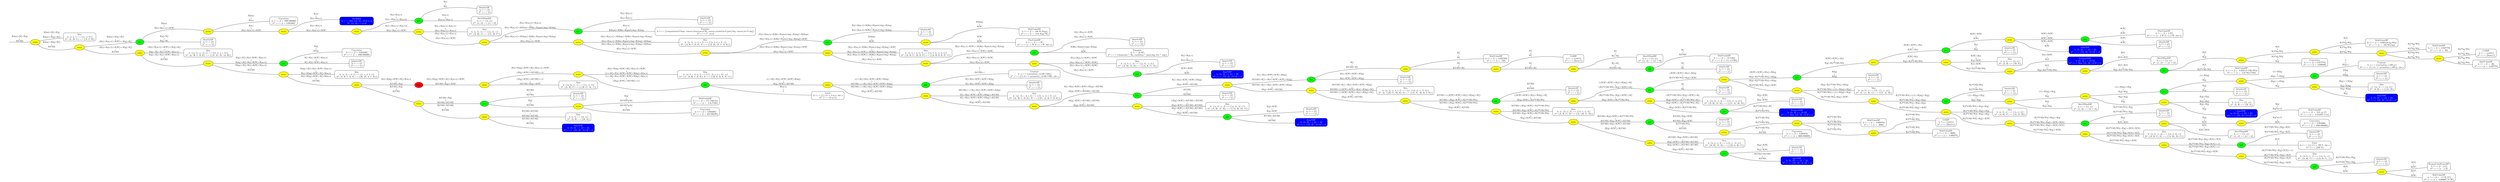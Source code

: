 digraph G { 

                graph [fontname = "STIX Two Math"];
                 node [fontname = "STIX Two Math"];
                 edge [fontname = "STIX Two Math"];
                rankdir=LR;
   node1 [shape="box",style="rounded",label="Mux\n h: ⟨a, b, c⟩ ⟼ {⟨a, ⟨c, b⟩⟩}\n h*: ⟨A, ⟨B, C⟩⟩ ⟼ {⟨A, C, B⟩}"];
   
   node2 [shape="box",style="rounded",label="Conversion\n h: f ⟼ {f × 1000.000000}\n h*: r ⟼ {r × 0.001000}"];
   
   node3 [shape="box",style="filled,rounded",fillcolor="blue",fontcolor="white",label="InvMult2\n h: r ⟼ Min {⟨f1, f2⟩ | f1⋅f2 ≤ r}\n h*: ⟨r1, r2⟩ ⟼ r1⋅r2"];
   
   node4 [shape="box",style="rounded",label="IdentityDP\n h: f ⟼ {f}\n h*: r ⟼ {r}"];
   
   node5 [shape="box",style="rounded",label="MeetNDualDP\n h: a ⟼ {⟨a, a⟩}\n h*: ⟨r1, r2⟩ ⟼ {r1 ∨ r2}"];
   
   node6 [style="filled",fillcolor="green",label="par"];
   
   node7 [shape="box",style="rounded",label="Mux\n h: ⟨a, ⟨b, c⟩⟩ ⟼ {⟨⟨a, b⟩, c⟩}\n h*: ⟨⟨A, B⟩, C⟩ ⟼ {⟨A, ⟨B, C⟩⟩}"];
   
   node8 [shape="box",style="rounded",label="IdentityDP\n h: f ⟼ {f}\n h*: r ⟼ {r}"];
   
   node9 [shape="box",style="rounded",label="Template\n h: f ⟼ {⟨computation:0 flops, camera_framerate:0 Hz, camera_resolution:0 pixel/deg, camera_fov:0 deg⟩}\n h*: r ⟼ {⊤ m/s}"];
   
   node10 [style="filled",fillcolor="green",label="par"];
   
   node11 [shape="box",style="rounded",label="Mux\n h: ⟨⟨a, b⟩, ⟨c, d, e, f⟩⟩ ⟼ {⟨⟨a, b, d, e, f⟩, c⟩}\n h*: ⟨⟨A, B, C, D, E⟩, F⟩ ⟼ {⟨⟨A, B⟩, ⟨F, C, D, E⟩⟩}"];
   
   node12 [shape="box",style="rounded",label="IdentityDP\n h: f ⟼ {f}\n h*: r ⟼ {r}"];
   
   node13 [shape="box",style="rounded",label="MultValueDP\n h: f ⟼ {f ×  100 W/flops}\n h*: r ⟼ {r ×  0.01 flops/W}"];
   
   node14 [shape="box",style="rounded",label="PlusValueDP\n h: f ⟼ {f + 1 W}\n h*: r ⟼ {r - 1 W if r ≽ 1 W, else ø}"];
   
   node15 [style="filled",fillcolor="yellow",label="series"];
   
   node16 [style="filled",fillcolor="green",label="par"];
   
   node17 [shape="box",style="rounded",label="Mux\n h: ⟨⟨a, b, c, d, e⟩, f⟩ ⟼ {⟨⟨a, b, f⟩, ⟨c, d, e⟩⟩}\n h*: ⟨⟨A, B, C⟩, ⟨D, E, F⟩⟩ ⟼ {⟨⟨A, B, D, E, F⟩, C⟩}"];
   
   node18 [shape="box",style="rounded",label="IdentityDP\n h: f ⟼ {f}\n h*: r ⟼ {r}"];
   
   node19 [shape="box",style="rounded",label="Template\n h: f ⟼ {0 W}\n h*: r ⟼ {⟨framerate:⊤ Hz, resolution:⊤ pixel/deg, fov:⊤ deg⟩}"];
   
   node20 [style="filled",fillcolor="green",label="par"];
   
   node21 [shape="box",style="rounded",label="Mux\n h: ⟨⟨a, b, c⟩, d⟩ ⟼ {⟨⟨a, b⟩, ⟨c, d⟩⟩}\n h*: ⟨⟨A, B⟩, ⟨C, D⟩⟩ ⟼ {⟨⟨A, B, C⟩, D⟩}"];
   
   node22 [shape="box",style="rounded",label="IdentityDP\n h: f ⟼ {f}\n h*: r ⟼ {r}"];
   
   node23 [shape="box",style="filled,rounded",fillcolor="blue",fontcolor="white",label="SumNDP\n h: ⟨f1, f2⟩ ⟼ {f1 + f2}\n h*: r ⟼  {⟨f1, f2⟩ | f1+f2 = r}"];
   
   node24 [style="filled",fillcolor="green",label="par"];
   
   node25 [style="filled",fillcolor="yellow",label="series"];
   
   node26 [style="filled",fillcolor="yellow",label="series"];
   
   node27 [style="filled",fillcolor="yellow",label="series"];
   
   node28 [style="filled",fillcolor="yellow",label="series"];
   
   node29 [style="filled",fillcolor="yellow",label="series"];
   
   node30 [style="filled",fillcolor="yellow",label="series"];
   
   node31 [style="filled",fillcolor="yellow",label="series"];
   
   node32 [style="filled",fillcolor="yellow",label="series"];
   
   node33 [style="filled",fillcolor="yellow",label="series"];
   
   node34 [style="filled",fillcolor="yellow",label="series"];
   
   node35 [shape="box",style="rounded",label="IdentityDP\n h: f ⟼ {f}\n h*: r ⟼ {r}"];
   
   node36 [style="filled",fillcolor="green",label="par"];
   
   node37 [shape="box",style="rounded",label="Mux\n h: ⟨⟨⟨a, b⟩, c⟩, ⟨d, e⟩⟩ ⟼ {⟨d, ⟨e, a, c, b⟩⟩}\n h*: ⟨A, ⟨B, C, D, E⟩⟩ ⟼ {⟨⟨⟨C, E⟩, D⟩, ⟨A, B⟩⟩}"];
   
   node38 [shape="box",style="rounded",label="Conversion\n h: f ⟼ {f × 0.001000}\n h*: r ⟼ {r × 1000.000000}"];
   
   node39 [shape="box",style="rounded",label="IdentityDP\n h: f ⟼ {f}\n h*: r ⟼ {r}"];
   
   node40 [style="filled",fillcolor="green",label="par"];
   
   node41 [shape="box",style="rounded",label="Mux\n h: ⟨a, ⟨b, c, d, e⟩⟩ ⟼ {⟨c, a, d, b, e⟩}\n h*: ⟨A, B, C, D, E⟩ ⟼ {⟨B, ⟨D, A, C, E⟩⟩}"];
   
   node42 [style="filled",fillcolor="red",label="loop"];
   
   node43 [shape="box",style="rounded",label="Mux\n h: ⟨⟨a, b, c, d, e⟩, f⟩ ⟼ {⟨⟨⟨⟩, ⟨d, a, f, c, b⟩⟩, e⟩}\n h*: ⟨⟨⟨⟩, ⟨A, B, C, D, E⟩⟩, F⟩ ⟼ {⟨⟨B, E, D, A, F⟩, C⟩}"];
   
   node44 [shape="box",style="rounded",label="Constant\n h: ⟨⟩ ⟼ {⟨actuation/_c2:100 USD⟩}\n h*: r ⟼ {⟨⟩} if r ≼ ⟨actuation/_c2:100 USD⟩, else ø"];
   
   node45 [shape="box",style="rounded",label="IdentityDP\n h: f ⟼ {f}\n h*: r ⟼ {r}"];
   
   node46 [style="filled",fillcolor="green",label="par"];
   
   node47 [shape="box",style="rounded",label="Mux\n h: ⟨⟨a⟩, ⟨b, c, d, e, f⟩⟩ ⟼ {⟨⟨b, ⟨c, d, e, f⟩⟩, a⟩}\n h*: ⟨⟨A, ⟨B, C, D, E⟩⟩, F⟩ ⟼ {⟨⟨F⟩, ⟨A, B, C, D, E⟩⟩}"];
   
   node48 [shape="box",style="rounded",label="MultValueDP\n h: f ⟼ {f ×  0.001333}\n h*: r ⟼ {r ×  750}"];
   
   node49 [shape="box",style="rounded",label="CeilDP\n h: f ⟼ {ceil(f)}\n h*: r ⟼ {floor(r)}"];
   
   node50 [shape="box",style="rounded",label="MeetNDualDP\n h: a ⟼ {⟨a, a⟩}\n h*: ⟨r1, r2⟩ ⟼ {r1 ∨ r2}"];
   
   node51 [shape="box",style="rounded",label="MultValueDP\n h: f ⟼ {f ×  10 USD}\n h*: r ⟼ {r ×  0.1 1/USD}"];
   
   node52 [shape="box",style="rounded",label="IdentityDP\n h: f ⟼ {f}\n h*: r ⟼ {r}"];
   
   node53 [style="filled",fillcolor="green",label="par"];
   
   node54 [style="filled",fillcolor="yellow",label="series"];
   
   node55 [style="filled",fillcolor="yellow",label="series"];
   
   node56 [style="filled",fillcolor="yellow",label="series"];
   
   node57 [shape="box",style="rounded",label="IdentityDP\n h: f ⟼ {f}\n h*: r ⟼ {r}"];
   
   node58 [style="filled",fillcolor="green",label="par"];
   
   node59 [shape="box",style="rounded",label="Mux\n h: ⟨⟨a, b⟩, ⟨c, d, e, f⟩⟩ ⟼ {⟨a, ⟨⟨⟨⟨d, e⟩, c⟩, f⟩, b⟩⟩}\n h*: ⟨A, ⟨⟨⟨⟨B, C⟩, D⟩, E⟩, F⟩⟩ ⟼ {⟨⟨A, F⟩, ⟨D, B, C, E⟩⟩}"];
   
   node60 [shape="box",style="rounded",label="IdentityDP\n h: f ⟼ {f}\n h*: r ⟼ {r}"];
   
   node61 [shape="box",style="rounded",label="PlusValueDP\n h: f ⟼ {f + 2 W}\n h*: r ⟼ {r - 2 W if r ≽ 2 W, else ø}"];
   
   node62 [shape="box",style="rounded",label="IdentityDP\n h: f ⟼ {f}\n h*: r ⟼ {r}"];
   
   node63 [style="filled",fillcolor="green",label="par"];
   
   node64 [shape="box",style="filled,rounded",fillcolor="blue",fontcolor="white",label="SumNDP\n h: ⟨f1, f2⟩ ⟼ {f1 + f2}\n h*: r ⟼  {⟨f1, f2⟩ | f1+f2 = r}"];
   
   node65 [style="filled",fillcolor="yellow",label="series"];
   
   node66 [shape="box",style="rounded",label="IdentityDP\n h: f ⟼ {f}\n h*: r ⟼ {r}"];
   
   node67 [style="filled",fillcolor="green",label="par"];
   
   node68 [shape="box",style="rounded",label="Mux\n h: ⟨a, b⟩ ⟼ {⟨b, a⟩}\n h*: ⟨A, B⟩ ⟼ {⟨B, A⟩}"];
   
   node69 [shape="box",style="filled,rounded",fillcolor="blue",fontcolor="white",label="ProductNDP\n h: ⟨f1, f2⟩ ⟼ {f1⋅f2}\n h*: r ⟼ Max {⟨f1, f2⟩ | f1⋅f2 ≤ r}"];
   
   node70 [shape="box",style="rounded",label="MeetNDualDP\n h: a ⟼ {⟨a, a⟩}\n h*: ⟨r1, r2⟩ ⟼ {r1 ∨ r2}"];
   
   node71 [shape="box",style="rounded",label="MultValueDP\n h: f ⟼ {f ×  0.005128 kg/Wh}\n h*: r ⟼ {r ×  195 Wh/kg}"];
   
   node72 [shape="box",style="rounded",label="MultValueDP\n h: f ⟼ {f ×  0.027778}\n h*: r ⟼ {r ×  36}"];
   
   node73 [shape="box",style="rounded",label="CeilDP\n h: f ⟼ {ceil(f)}\n h*: r ⟼ {floor(r)}"];
   
   node74 [shape="box",style="rounded",label="MultValueDP\n h: f ⟼ {f ×  36}\n h*: r ⟼ {r ×  0.027778}"];
   
   node75 [style="filled",fillcolor="yellow",label="series"];
   
   node76 [style="filled",fillcolor="yellow",label="series"];
   
   node77 [style="filled",fillcolor="yellow",label="series"];
   
   node78 [shape="box",style="rounded",label="Conversion\n h: f ⟼ {f × 0.277778}\n h*: r ⟼ {r × 3.600000}"];
   
   node79 [style="filled",fillcolor="yellow",label="series"];
   
   node80 [shape="box",style="rounded",label="MultValueDP\n h: f ⟼ {f ×  0.352113 USD/Wh}\n h*: r ⟼ {r ×  2.84 Wh/USD}"];
   
   node81 [style="filled",fillcolor="green",label="par"];
   
   node82 [style="filled",fillcolor="yellow",label="series"];
   
   node83 [style="filled",fillcolor="yellow",label="series"];
   
   node84 [style="filled",fillcolor="yellow",label="series"];
   
   node85 [style="filled",fillcolor="yellow",label="series"];
   
   node86 [shape="box",style="rounded",label="IdentityDP\n h: f ⟼ {f}\n h*: r ⟼ {r}"];
   
   node87 [style="filled",fillcolor="green",label="par"];
   
   node88 [shape="box",style="rounded",label="Mux\n h: ⟨⟨a, b⟩, c⟩ ⟼ {⟨b, ⟨⟨⟨⟩, c⟩, a⟩⟩}\n h*: ⟨A, ⟨⟨⟨⟩, B⟩, C⟩⟩ ⟼ {⟨⟨C, A⟩, B⟩}"];
   
   node89 [shape="box",style="rounded",label="IdentityDP\n h: f ⟼ {f}\n h*: r ⟼ {r}"];
   
   node90 [shape="box",style="rounded",label="Constant\n h: ⟨⟩ ⟼ {⟨actuation/_c:100 g⟩}\n h*: r ⟼ {⟨⟩} if r ≼ ⟨actuation/_c:100 g⟩, else ø"];
   
   node91 [shape="box",style="rounded",label="IdentityDP\n h: f ⟼ {f}\n h*: r ⟼ {r}"];
   
   node92 [style="filled",fillcolor="green",label="par"];
   
   node93 [shape="box",style="rounded",label="Mux\n h: ⟨⟨a⟩, b⟩ ⟼ {⟨a, b⟩}\n h*: ⟨A, B⟩ ⟼ {⟨⟨A⟩, B⟩}"];
   
   node94 [shape="box",style="filled,rounded",fillcolor="blue",fontcolor="white",label="SumNDP\n h: ⟨f1, f2⟩ ⟼ {f1 + f2}\n h*: r ⟼  {⟨f1, f2⟩ | f1+f2 = r}"];
   
   node95 [style="filled",fillcolor="yellow",label="series"];
   
   node96 [style="filled",fillcolor="yellow",label="series"];
   
   node97 [shape="box",style="rounded",label="IdentityDP\n h: f ⟼ {f}\n h*: r ⟼ {r}"];
   
   node98 [style="filled",fillcolor="green",label="par"];
   
   node99 [shape="box",style="rounded",label="Mux\n h: ⟨a, b⟩ ⟼ {⟨b, a⟩}\n h*: ⟨A, B⟩ ⟼ {⟨B, A⟩}"];
   
   node100 [shape="box",style="filled,rounded",fillcolor="blue",fontcolor="white",label="SumNDP\n h: ⟨f1, f2⟩ ⟼ {f1 + f2}\n h*: r ⟼  {⟨f1, f2⟩ | f1+f2 = r}"];
   
   node101 [style="filled",fillcolor="yellow",label="series"];
   
   node102 [style="filled",fillcolor="yellow",label="series"];
   
   node103 [shape="box",style="rounded",label="MeetNDualDP\n h: a ⟼ {⟨a, a⟩}\n h*: ⟨r1, r2⟩ ⟼ {r1 ∨ r2}"];
   
   node104 [style="filled",fillcolor="yellow",label="series"];
   
   node105 [style="filled",fillcolor="green",label="par"];
   
   node106 [shape="box",style="rounded",label="Mux\n h: ⟨a, ⟨b, c⟩⟩ ⟼ {⟨⟨a, c⟩, b⟩}\n h*: ⟨⟨A, B⟩, C⟩ ⟼ {⟨A, ⟨C, B⟩⟩}"];
   
   node107 [shape="box",style="rounded",label="IdentityDP\n h: f ⟼ {f}\n h*: r ⟼ {r}"];
   
   node108 [shape="box",style="rounded",label="MultValueDP\n h: f ⟼ {f ×  9.81 m/s²}\n h*: r ⟼ {r ×  0.101937 s²/m}"];
   
   node109 [shape="box",style="rounded",label="Conversion\n h: f ⟼ {f × 0.001000}\n h*: r ⟼ {r × 1000.000000}"];
   
   node110 [style="filled",fillcolor="yellow",label="series"];
   
   node111 [shape="box",style="rounded",label="MeetNDualDP\n h: a ⟼ {⟨a, a⟩}\n h*: ⟨r1, r2⟩ ⟼ {r1 ∨ r2}"];
   
   node112 [style="filled",fillcolor="yellow",label="series"];
   
   node113 [style="filled",fillcolor="green",label="par"];
   
   node114 [shape="box",style="rounded",label="Mux\n h: ⟨⟨a, b⟩, ⟨c, d⟩⟩ ⟼ {⟨⟨a, b, d⟩, c⟩}\n h*: ⟨⟨A, B, C⟩, D⟩ ⟼ {⟨⟨A, B⟩, ⟨D, C⟩⟩}"];
   
   node115 [shape="box",style="rounded",label="IdentityDP\n h: f ⟼ {f}\n h*: r ⟼ {r}"];
   
   node116 [shape="box",style="rounded",label="Limit\n h: f ⟼ {⟨⟩} if f ≼ 100 N, else ø\n h*: ⟨⟩ ⟼ {100 N}"];
   
   node117 [style="filled",fillcolor="green",label="par"];
   
   node118 [shape="box",style="rounded",label="Mux\n h: ⟨⟨a, b, c⟩, ⟨⟩⟩ ⟼ {⟨⟨a, b⟩, c⟩}\n h*: ⟨⟨A, B⟩, C⟩ ⟼ {⟨⟨A, B, C⟩, ⟨⟩⟩}"];
   
   node119 [shape="box",style="rounded",label="IdentityDP\n h: f ⟼ {f}\n h*: r ⟼ {r}"];
   
   node120 [shape="box",style="rounded",label="RcompUnitsPowerDP\n h: f ⟼ {f ^ 2/1}\n h*: r ⟼ {r ^ 1/2}"];
   
   node121 [shape="box",style="rounded",label="MultValueDP\n h: f ⟼ {f ×  1.5 W/N²}\n h*: r ⟼ {r ×  0.666667 N²/W}"];
   
   node122 [style="filled",fillcolor="yellow",label="series"];
   
   node123 [style="filled",fillcolor="green",label="par"];
   
   node124 [style="filled",fillcolor="yellow",label="series"];
   
   node125 [style="filled",fillcolor="yellow",label="series"];
   
   node126 [style="filled",fillcolor="yellow",label="series"];
   
   node127 [style="filled",fillcolor="yellow",label="series"];
   
   node128 [style="filled",fillcolor="yellow",label="series"];
   
   node129 [style="filled",fillcolor="yellow",label="series"];
   
   node130 [style="filled",fillcolor="yellow",label="series"];
   
   node131 [style="filled",fillcolor="yellow",label="series"];
   
   node132 [shape="box",style="rounded",label="IdentityDP\n h: f ⟼ {f}\n h*: r ⟼ {r}"];
   
   node133 [style="filled",fillcolor="green",label="par"];
   
   node134 [shape="box",style="rounded",label="Mux\n h: ⟨⟨⟨a, b⟩, c⟩, d⟩ ⟼ {⟨⟨b, c⟩, ⟨a, d⟩⟩}\n h*: ⟨⟨A, B⟩, ⟨C, D⟩⟩ ⟼ {⟨⟨⟨C, A⟩, B⟩, D⟩}"];
   
   node135 [shape="box",style="rounded",label="IdentityDP\n h: f ⟼ {f}\n h*: r ⟼ {r}"];
   
   node136 [shape="box",style="filled,rounded",fillcolor="blue",fontcolor="white",label="ProductNDP\n h: ⟨f1, f2⟩ ⟼ {f1⋅f2}\n h*: r ⟼ Max {⟨f1, f2⟩ | f1⋅f2 ≤ r}"];
   
   node137 [style="filled",fillcolor="green",label="par"];
   
   node138 [style="filled",fillcolor="yellow",label="series"];
   
   node139 [style="filled",fillcolor="yellow",label="series"];
   
   node140 [style="filled",fillcolor="green",label="par"];
   
   node141 [shape="box",style="rounded",label="Mux\n h: ⟨a, ⟨⟨b, c⟩, d⟩⟩ ⟼ {⟨⟨a, b, c⟩, d⟩}\n h*: ⟨⟨A, B, C⟩, D⟩ ⟼ {⟨A, ⟨⟨B, C⟩, D⟩⟩}"];
   
   node142 [shape="box",style="rounded",label="IdentityDP\n h: f ⟼ {f}\n h*: r ⟼ {r}"];
   
   node143 [shape="box",style="rounded",label="MultValueDP\n h: f ⟼ {f ×  0.000278}\n h*: r ⟼ {r ×  3600}"];
   
   node144 [shape="box",style="rounded",label="CeilDP\n h: f ⟼ {ceil(f)}\n h*: r ⟼ {floor(r)}"];
   
   node145 [shape="box",style="rounded",label="MultValueDP\n h: f ⟼ {f ×  3600}\n h*: r ⟼ {r ×  0.000278}"];
   
   node146 [style="filled",fillcolor="yellow",label="series"];
   
   node147 [style="filled",fillcolor="yellow",label="series"];
   
   node148 [shape="box",style="rounded",label="Conversion\n h: f ⟼ {f × 0.000278}\n h*: r ⟼ {r × 3600.000000}"];
   
   node149 [style="filled",fillcolor="yellow",label="series"];
   
   node150 [style="filled",fillcolor="green",label="par"];
   
   node151 [shape="box",style="rounded",label="Mux\n h: ⟨⟨a, b, c⟩, d⟩ ⟼ {⟨⟨b, c⟩, ⟨d, a⟩⟩}\n h*: ⟨⟨A, B⟩, ⟨C, D⟩⟩ ⟼ {⟨⟨D, A, B⟩, C⟩}"];
   
   node152 [shape="box",style="rounded",label="IdentityDP\n h: f ⟼ {f}\n h*: r ⟼ {r}"];
   
   node153 [shape="box",style="filled,rounded",fillcolor="blue",fontcolor="white",label="SumNDP\n h: ⟨f1, f2⟩ ⟼ {f1 + f2}\n h*: r ⟼  {⟨f1, f2⟩ | f1+f2 = r}"];
   
   node154 [style="filled",fillcolor="green",label="par"];
   
   node155 [style="filled",fillcolor="yellow",label="series"];
   
   node156 [style="filled",fillcolor="yellow",label="series"];
   
   node157 [style="filled",fillcolor="yellow",label="series"];
   
   node158 [style="filled",fillcolor="yellow",label="series"];
   
   node159 [style="filled",fillcolor="yellow",label="series"];
   
   node160 [style="filled",fillcolor="yellow",label="series"];
   
   node161 [shape="box",style="rounded",label="IdentityDP\n h: f ⟼ {f}\n h*: r ⟼ {r}"];
   
   node162 [style="filled",fillcolor="green",label="par"];
   
   node163 [shape="box",style="rounded",label="Mux\n h: ⟨⟨⟨a, b⟩, c⟩, d⟩ ⟼ {⟨⟨a, b⟩, ⟨d, c⟩⟩}\n h*: ⟨⟨A, B⟩, ⟨C, D⟩⟩ ⟼ {⟨⟨⟨A, B⟩, D⟩, C⟩}"];
   
   node164 [shape="box",style="rounded",label="IdentityDP\n h: f ⟼ {f}\n h*: r ⟼ {r}"];
   
   node165 [shape="box",style="filled,rounded",fillcolor="blue",fontcolor="white",label="SumNDP\n h: ⟨f1, f2⟩ ⟼ {f1 + f2}\n h*: r ⟼  {⟨f1, f2⟩ | f1+f2 = r}"];
   
   node166 [style="filled",fillcolor="green",label="par"];
   
   node167 [style="filled",fillcolor="yellow",label="series"];
   
   node168 [style="filled",fillcolor="yellow",label="series"];
   
   node169 [style="filled",fillcolor="yellow",label="series"];
   
   node170 [style="filled",fillcolor="yellow",label="series"];
   
   node171 [shape="box",style="rounded",label="Limit\n h: f ⟼ {⟨⟩} if f ≼ 3 m/s, else ø\n h*: ⟨⟩ ⟼ {3 m/s}"];
   
   node172 [style="filled",fillcolor="green",label="par"];
   
   node173 [style="filled",fillcolor="yellow",label="series"];
   
   node174 [shape="box",style="rounded",label="Mux\n h: ⟨⟨⟨a, b⟩, c⟩, ⟨⟩⟩ ⟼ {⟨⟨c, a⟩, b⟩}\n h*: ⟨⟨A, B⟩, C⟩ ⟼ {⟨⟨⟨B, C⟩, A⟩, ⟨⟩⟩}"];
   
   node175 [style="filled",fillcolor="yellow",label="series"];
   
   node176 [shape="box",style="rounded",label="IdentityDP\n h: f ⟼ {f}\n h*: r ⟼ {r}"];
   
   node177 [shape="box",style="rounded",label="MultValueDP\n h: f ⟼ {f ×  0.5 USD/lb}\n h*: r ⟼ {r ×  2 lb/USD}"];
   
   node178 [shape="box",style="rounded",label="Conversion\n h: f ⟼ {f × 0.002205}\n h*: r ⟼ {r × 453.592370}"];
   
   node179 [style="filled",fillcolor="yellow",label="series"];
   
   node180 [style="filled",fillcolor="green",label="par"];
   
   node181 [shape="box",style="rounded",label="Mux\n h: ⟨a, b⟩ ⟼ {⟨b, a⟩}\n h*: ⟨A, B⟩ ⟼ {⟨B, A⟩}"];
   
   node182 [shape="box",style="filled,rounded",fillcolor="blue",fontcolor="white",label="SumNDP\n h: ⟨f1, f2⟩ ⟼ {f1 + f2}\n h*: r ⟼  {⟨f1, f2⟩ | f1+f2 = r}"];
   
   node183 [style="filled",fillcolor="yellow",label="series"];
   
   node184 [style="filled",fillcolor="yellow",label="series"];
   
   node185 [style="filled",fillcolor="yellow",label="series"];
   
   node186 [style="filled",fillcolor="yellow",label="series"];
   
   node187 [style="filled",fillcolor="yellow",label="series"];
   
   node188 [style="filled",fillcolor="yellow",label="series"];
   
   node189 [style="filled",fillcolor="yellow",label="series"];
   
   node190 [style="filled",fillcolor="yellow",label="series"];
   
   node191 [shape="none",label=""];
   
   node6->node4 [arrowhead="none",label="R[s]\n↓\nR[s]"];
   node6->node5 [arrowhead="none",label="R[m/s]\n↓\nR[m/s]×R[m/s]"];
   node10->node8 [arrowhead="none",label="R[s]×R[m/s]\n↓\nR[s]×R[m/s]"];
   node10->node9 [arrowhead="none",label="R[m/s]\n↓\nR[flops]×R[Hz]×R[pixel/deg]×R[deg]"];
   node15->node13 [arrowhead="none",label="R[flops]\n↓\nR[W]"];
   node15->node14 [arrowhead="none",label="R[W]\n↓\nR[W]"];
   node16->node12 [arrowhead="none",label="R[s]×R[m/s]×R[Hz]×R[pixel/deg]×R[deg]\n↓\nR[s]×R[m/s]×R[Hz]×R[pixel/deg]×R[deg]"];
   node16->node15 [arrowhead="none",label="R[flops]\n↓\nR[W]"];
   node20->node18 [arrowhead="none",label="R[s]×R[m/s]×R[W]\n↓\nR[s]×R[m/s]×R[W]"];
   node20->node19 [arrowhead="none",label="R[Hz]×R[pixel/deg]×R[deg]\n↓\nR[W]"];
   node24->node22 [arrowhead="none",label="R[s]×R[m/s]\n↓\nR[s]×R[m/s]"];
   node24->node23 [arrowhead="none",label="R[W]×R[W]\n↓\nR[W]"];
   node25->node21 [arrowhead="none",label="(R[s]×R[m/s]×R[W])×R[W]\n↓\n(R[s]×R[m/s])×(R[W]×R[W])"];
   node25->node24 [arrowhead="none",label="(R[s]×R[m/s])×(R[W]×R[W])\n↓\n(R[s]×R[m/s])×R[W]"];
   node26->node20 [arrowhead="none",label="(R[s]×R[m/s]×R[W])×(R[Hz]×R[pixel/deg]×R[deg])\n↓\n(R[s]×R[m/s]×R[W])×R[W]"];
   node26->node25 [arrowhead="none",label="(R[s]×R[m/s]×R[W])×R[W]\n↓\n(R[s]×R[m/s])×R[W]"];
   node27->node17 [arrowhead="none",label="(R[s]×R[m/s]×R[Hz]×R[pixel/deg]×R[deg])×R[W]\n↓\n(R[s]×R[m/s]×R[W])×(R[Hz]×R[pixel/deg]×R[deg])"];
   node27->node26 [arrowhead="none",label="(R[s]×R[m/s]×R[W])×(R[Hz]×R[pixel/deg]×R[deg])\n↓\n(R[s]×R[m/s])×R[W]"];
   node28->node16 [arrowhead="none",label="(R[s]×R[m/s]×R[Hz]×R[pixel/deg]×R[deg])×R[flops]\n↓\n(R[s]×R[m/s]×R[Hz]×R[pixel/deg]×R[deg])×R[W]"];
   node28->node27 [arrowhead="none",label="(R[s]×R[m/s]×R[Hz]×R[pixel/deg]×R[deg])×R[W]\n↓\n(R[s]×R[m/s])×R[W]"];
   node29->node11 [arrowhead="none",label="(R[s]×R[m/s])×(R[flops]×R[Hz]×R[pixel/deg]×R[deg])\n↓\n(R[s]×R[m/s]×R[Hz]×R[pixel/deg]×R[deg])×R[flops]"];
   node29->node28 [arrowhead="none",label="(R[s]×R[m/s]×R[Hz]×R[pixel/deg]×R[deg])×R[flops]\n↓\n(R[s]×R[m/s])×R[W]"];
   node30->node10 [arrowhead="none",label="(R[s]×R[m/s])×R[m/s]\n↓\n(R[s]×R[m/s])×(R[flops]×R[Hz]×R[pixel/deg]×R[deg])"];
   node30->node29 [arrowhead="none",label="(R[s]×R[m/s])×(R[flops]×R[Hz]×R[pixel/deg]×R[deg])\n↓\n(R[s]×R[m/s])×R[W]"];
   node31->node7 [arrowhead="none",label="R[s]×(R[m/s]×R[m/s])\n↓\n(R[s]×R[m/s])×R[m/s]"];
   node31->node30 [arrowhead="none",label="(R[s]×R[m/s])×R[m/s]\n↓\n(R[s]×R[m/s])×R[W]"];
   node32->node6 [arrowhead="none",label="R[s]×R[m/s]\n↓\nR[s]×(R[m/s]×R[m/s])"];
   node32->node31 [arrowhead="none",label="R[s]×(R[m/s]×R[m/s])\n↓\n(R[s]×R[m/s])×R[W]"];
   node33->node3 [arrowhead="none",label="R[m]\n↓\nR[s]×R[m/s]"];
   node33->node32 [arrowhead="none",label="R[s]×R[m/s]\n↓\n(R[s]×R[m/s])×R[W]"];
   node34->node2 [arrowhead="none",label="R[km]\n↓\nR[m]"];
   node34->node33 [arrowhead="none",label="R[m]\n↓\n(R[s]×R[m/s])×R[W]"];
   node36->node34 [arrowhead="none",label="R[km]\n↓\n(R[s]×R[m/s])×R[W]"];
   node36->node35 [arrowhead="none",label="R[g]×R[]\n↓\nR[g]×R[]"];
   node40->node38 [arrowhead="none",label="R[g]\n↓\nR[kg]"];
   node40->node39 [arrowhead="none",label="R[]×R[s]×R[W]×R[m/s]\n↓\nR[]×R[s]×R[W]×R[m/s]"];
   node42->node175 [arrowhead="none",label="(R[s]×R[kg]×R[W]×R[]×R[m/s])×R[W]\n↓\n(R[USD]×R[g])×R[W]"];
   node46->node44 [arrowhead="none",label="𝟙\n↓\n(R[USD]×)"];
   node46->node45 [arrowhead="none",label="R[]×R[s]×R[W]×R[W]×R[kg]\n↓\nR[]×R[s]×R[W]×R[W]×R[kg]"];
   node53->node51 [arrowhead="none",label="R[]\n↓\nR[USD]"];
   node53->node52 [arrowhead="none",label="R[]\n↓\nR[]"];
   node54->node50 [arrowhead="none",label="R[]\n↓\nR[]×R[]"];
   node54->node53 [arrowhead="none",label="R[]×R[]\n↓\nR[USD]×R[]"];
   node55->node49 [arrowhead="none",label="R[]\n↓\nR[]"];
   node55->node54 [arrowhead="none",label="R[]\n↓\nR[USD]×R[]"];
   node56->node48 [arrowhead="none",label="R[]\n↓\nR[]"];
   node56->node55 [arrowhead="none",label="R[]\n↓\nR[USD]×R[]"];
   node58->node56 [arrowhead="none",label="R[]\n↓\nR[USD]×R[]"];
   node58->node57 [arrowhead="none",label="R[s]×R[W]×R[W]×R[kg]\n↓\nR[s]×R[W]×R[W]×R[kg]"];
   node63->node61 [arrowhead="none",label="R[W]\n↓\nR[W]"];
   node63->node62 [arrowhead="none",label="R[W]\n↓\nR[W]"];
   node65->node63 [arrowhead="none",label="R[W]×R[W]\n↓\nR[W]×R[W]"];
   node65->node64 [arrowhead="none",label="R[W]×R[W]\n↓\nR[W]"];
   node67->node65 [arrowhead="none",label="R[W]×R[W]\n↓\nR[W]"];
   node67->node66 [arrowhead="none",label="R[s]\n↓\nR[s]"];
   node75->node73 [arrowhead="none",label="R[J*kg/Wh]\n↓\nR[J*kg/Wh]"];
   node75->node74 [arrowhead="none",label="R[J*kg/Wh]\n↓\nR[J*kg/Wh]"];
   node76->node72 [arrowhead="none",label="R[J*kg/Wh]\n↓\nR[J*kg/Wh]"];
   node76->node75 [arrowhead="none",label="R[J*kg/Wh]\n↓\nR[J*kg/Wh]"];
   node77->node71 [arrowhead="none",label="R[J]\n↓\nR[J*kg/Wh]"];
   node77->node76 [arrowhead="none",label="R[J*kg/Wh]\n↓\nR[J*kg/Wh]"];
   node79->node77 [arrowhead="none",label="R[J]\n↓\nR[J*kg/Wh]"];
   node79->node78 [arrowhead="none",label="R[J*kg/Wh]\n↓\nR[g]"];
   node81->node79 [arrowhead="none",label="R[J]\n↓\nR[g]"];
   node81->node80 [arrowhead="none",label="R[J]\n↓\nR[J*USD/Wh]"];
   node82->node70 [arrowhead="none",label="R[J]\n↓\nR[J]×R[J]"];
   node82->node81 [arrowhead="none",label="R[J]×R[J]\n↓\nR[g]×R[J*USD/Wh]"];
   node83->node69 [arrowhead="none",label="R[s]×R[W]\n↓\nR[J]"];
   node83->node82 [arrowhead="none",label="R[J]\n↓\nR[g]×R[J*USD/Wh]"];
   node84->node68 [arrowhead="none",label="R[W]×R[s]\n↓\nR[s]×R[W]"];
   node84->node83 [arrowhead="none",label="R[s]×R[W]\n↓\nR[g]×R[J*USD/Wh]"];
   node85->node67 [arrowhead="none",label="(R[W]×R[W])×R[s]\n↓\nR[W]×R[s]"];
   node85->node84 [arrowhead="none",label="R[W]×R[s]\n↓\nR[g]×R[J*USD/Wh]"];
   node87->node85 [arrowhead="none",label="(R[W]×R[W])×R[s]\n↓\nR[g]×R[J*USD/Wh]"];
   node87->node86 [arrowhead="none",label="R[kg]\n↓\nR[kg]"];
   node92->node90 [arrowhead="none",label="𝟙\n↓\n(R[g]×)"];
   node92->node91 [arrowhead="none",label="R[kg]\n↓\nR[kg]"];
   node95->node93 [arrowhead="none",label="(R[g]×)×R[kg]\n↓\nR[g]×R[kg]"];
   node95->node94 [arrowhead="none",label="R[g]×R[kg]\n↓\nR[g]"];
   node96->node92 [arrowhead="none",label="(𝟙)×R[kg]\n↓\n(R[g]×)×R[kg]"];
   node96->node95 [arrowhead="none",label="(R[g]×)×R[kg]\n↓\nR[g]"];
   node98->node96 [arrowhead="none",label="(𝟙)×R[kg]\n↓\nR[g]"];
   node98->node97 [arrowhead="none",label="R[g]\n↓\nR[g]"];
   node101->node99 [arrowhead="none",label="R[g]×R[g]\n↓\nR[g]×R[g]"];
   node101->node100 [arrowhead="none",label="R[g]×R[g]\n↓\nR[g]"];
   node102->node98 [arrowhead="none",label="((𝟙)×R[kg])×R[g]\n↓\nR[g]×R[g]"];
   node102->node101 [arrowhead="none",label="R[g]×R[g]\n↓\nR[g]"];
   node104->node102 [arrowhead="none",label="((𝟙)×R[kg])×R[g]\n↓\nR[g]"];
   node104->node103 [arrowhead="none",label="R[g]\n↓\nR[g]×R[g]"];
   node105->node89 [arrowhead="none",label="R[J*USD/Wh]\n↓\nR[J*USD/Wh]"];
   node105->node104 [arrowhead="none",label="((𝟙)×R[kg])×R[g]\n↓\nR[g]×R[g]"];
   node110->node108 [arrowhead="none",label="R[g]\n↓\nR[g*m/s²]"];
   node110->node109 [arrowhead="none",label="R[g*m/s²]\n↓\nR[N]"];
   node112->node110 [arrowhead="none",label="R[g]\n↓\nR[N]"];
   node112->node111 [arrowhead="none",label="R[N]\n↓\nR[N]×R[N]"];
   node113->node107 [arrowhead="none",label="R[J*USD/Wh]×R[g]\n↓\nR[J*USD/Wh]×R[g]"];
   node113->node112 [arrowhead="none",label="R[g]\n↓\nR[N]×R[N]"];
   node117->node115 [arrowhead="none",label="R[J*USD/Wh]×R[g]×R[N]\n↓\nR[J*USD/Wh]×R[g]×R[N]"];
   node117->node116 [arrowhead="none",label="R[N]\n↓\n𝟙"];
   node122->node120 [arrowhead="none",label="R[N]\n↓\nR[N²]"];
   node122->node121 [arrowhead="none",label="R[N²]\n↓\nR[W]"];
   node123->node119 [arrowhead="none",label="R[J*USD/Wh]×R[g]\n↓\nR[J*USD/Wh]×R[g]"];
   node123->node122 [arrowhead="none",label="R[N]\n↓\nR[W]"];
   node124->node118 [arrowhead="none",label="(R[J*USD/Wh]×R[g]×R[N])×(𝟙)\n↓\n(R[J*USD/Wh]×R[g])×R[N]"];
   node124->node123 [arrowhead="none",label="(R[J*USD/Wh]×R[g])×R[N]\n↓\n(R[J*USD/Wh]×R[g])×R[W]"];
   node125->node117 [arrowhead="none",label="(R[J*USD/Wh]×R[g]×R[N])×R[N]\n↓\n(R[J*USD/Wh]×R[g]×R[N])×(𝟙)"];
   node125->node124 [arrowhead="none",label="(R[J*USD/Wh]×R[g]×R[N])×(𝟙)\n↓\n(R[J*USD/Wh]×R[g])×R[W]"];
   node126->node114 [arrowhead="none",label="(R[J*USD/Wh]×R[g])×(R[N]×R[N])\n↓\n(R[J*USD/Wh]×R[g]×R[N])×R[N]"];
   node126->node125 [arrowhead="none",label="(R[J*USD/Wh]×R[g]×R[N])×R[N]\n↓\n(R[J*USD/Wh]×R[g])×R[W]"];
   node127->node113 [arrowhead="none",label="(R[J*USD/Wh]×R[g])×R[g]\n↓\n(R[J*USD/Wh]×R[g])×(R[N]×R[N])"];
   node127->node126 [arrowhead="none",label="(R[J*USD/Wh]×R[g])×(R[N]×R[N])\n↓\n(R[J*USD/Wh]×R[g])×R[W]"];
   node128->node106 [arrowhead="none",label="R[J*USD/Wh]×(R[g]×R[g])\n↓\n(R[J*USD/Wh]×R[g])×R[g]"];
   node128->node127 [arrowhead="none",label="(R[J*USD/Wh]×R[g])×R[g]\n↓\n(R[J*USD/Wh]×R[g])×R[W]"];
   node129->node105 [arrowhead="none",label="R[J*USD/Wh]×(((𝟙)×R[kg])×R[g])\n↓\nR[J*USD/Wh]×(R[g]×R[g])"];
   node129->node128 [arrowhead="none",label="R[J*USD/Wh]×(R[g]×R[g])\n↓\n(R[J*USD/Wh]×R[g])×R[W]"];
   node130->node88 [arrowhead="none",label="(R[g]×R[J*USD/Wh])×R[kg]\n↓\nR[J*USD/Wh]×(((𝟙)×R[kg])×R[g])"];
   node130->node129 [arrowhead="none",label="R[J*USD/Wh]×(((𝟙)×R[kg])×R[g])\n↓\n(R[J*USD/Wh]×R[g])×R[W]"];
   node131->node87 [arrowhead="none",label="((R[W]×R[W])×R[s])×R[kg]\n↓\n(R[g]×R[J*USD/Wh])×R[kg]"];
   node131->node130 [arrowhead="none",label="(R[g]×R[J*USD/Wh])×R[kg]\n↓\n(R[J*USD/Wh]×R[g])×R[W]"];
   node133->node131 [arrowhead="none",label="((R[W]×R[W])×R[s])×R[kg]\n↓\n(R[J*USD/Wh]×R[g])×R[W]"];
   node133->node132 [arrowhead="none",label="R[]\n↓\nR[]"];
   node137->node135 [arrowhead="none",label="R[g]×R[W]\n↓\nR[g]×R[W]"];
   node137->node136 [arrowhead="none",label="R[J*USD/Wh]×R[]\n↓\nR[J*USD/Wh]"];
   node138->node134 [arrowhead="none",label="((R[J*USD/Wh]×R[g])×R[W])×R[]\n↓\n(R[g]×R[W])×(R[J*USD/Wh]×R[])"];
   node138->node137 [arrowhead="none",label="(R[g]×R[W])×(R[J*USD/Wh]×R[])\n↓\n(R[g]×R[W])×R[J*USD/Wh]"];
   node139->node133 [arrowhead="none",label="(((R[W]×R[W])×R[s])×R[kg])×R[]\n↓\n((R[J*USD/Wh]×R[g])×R[W])×R[]"];
   node139->node138 [arrowhead="none",label="((R[J*USD/Wh]×R[g])×R[W])×R[]\n↓\n(R[g]×R[W])×R[J*USD/Wh]"];
   node140->node60 [arrowhead="none",label="R[USD]\n↓\nR[USD]"];
   node140->node139 [arrowhead="none",label="(((R[W]×R[W])×R[s])×R[kg])×R[]\n↓\n(R[g]×R[W])×R[J*USD/Wh]"];
   node146->node144 [arrowhead="none",label="R[J*USD/Wh]\n↓\nR[J*USD/Wh]"];
   node146->node145 [arrowhead="none",label="R[J*USD/Wh]\n↓\nR[J*USD/Wh]"];
   node147->node143 [arrowhead="none",label="R[J*USD/Wh]\n↓\nR[J*USD/Wh]"];
   node147->node146 [arrowhead="none",label="R[J*USD/Wh]\n↓\nR[J*USD/Wh]"];
   node149->node147 [arrowhead="none",label="R[J*USD/Wh]\n↓\nR[J*USD/Wh]"];
   node149->node148 [arrowhead="none",label="R[J*USD/Wh]\n↓\nR[USD]"];
   node150->node142 [arrowhead="none",label="R[USD]×R[g]×R[W]\n↓\nR[USD]×R[g]×R[W]"];
   node150->node149 [arrowhead="none",label="R[J*USD/Wh]\n↓\nR[USD]"];
   node154->node152 [arrowhead="none",label="R[g]×R[W]\n↓\nR[g]×R[W]"];
   node154->node153 [arrowhead="none",label="R[USD]×R[USD]\n↓\nR[USD]"];
   node155->node151 [arrowhead="none",label="(R[USD]×R[g]×R[W])×R[USD]\n↓\n(R[g]×R[W])×(R[USD]×R[USD])"];
   node155->node154 [arrowhead="none",label="(R[g]×R[W])×(R[USD]×R[USD])\n↓\n(R[g]×R[W])×R[USD]"];
   node156->node150 [arrowhead="none",label="(R[USD]×R[g]×R[W])×R[J*USD/Wh]\n↓\n(R[USD]×R[g]×R[W])×R[USD]"];
   node156->node155 [arrowhead="none",label="(R[USD]×R[g]×R[W])×R[USD]\n↓\n(R[g]×R[W])×R[USD]"];
   node157->node141 [arrowhead="none",label="R[USD]×((R[g]×R[W])×R[J*USD/Wh])\n↓\n(R[USD]×R[g]×R[W])×R[J*USD/Wh]"];
   node157->node156 [arrowhead="none",label="(R[USD]×R[g]×R[W])×R[J*USD/Wh]\n↓\n(R[g]×R[W])×R[USD]"];
   node158->node140 [arrowhead="none",label="R[USD]×((((R[W]×R[W])×R[s])×R[kg])×R[])\n↓\nR[USD]×((R[g]×R[W])×R[J*USD/Wh])"];
   node158->node157 [arrowhead="none",label="R[USD]×((R[g]×R[W])×R[J*USD/Wh])\n↓\n(R[g]×R[W])×R[USD]"];
   node159->node59 [arrowhead="none",label="(R[USD]×R[])×(R[s]×R[W]×R[W]×R[kg])\n↓\nR[USD]×((((R[W]×R[W])×R[s])×R[kg])×R[])"];
   node159->node158 [arrowhead="none",label="R[USD]×((((R[W]×R[W])×R[s])×R[kg])×R[])\n↓\n(R[g]×R[W])×R[USD]"];
   node160->node58 [arrowhead="none",label="R[]×(R[s]×R[W]×R[W]×R[kg])\n↓\n(R[USD]×R[])×(R[s]×R[W]×R[W]×R[kg])"];
   node160->node159 [arrowhead="none",label="(R[USD]×R[])×(R[s]×R[W]×R[W]×R[kg])\n↓\n(R[g]×R[W])×R[USD]"];
   node162->node160 [arrowhead="none",label="R[]×(R[s]×R[W]×R[W]×R[kg])\n↓\n(R[g]×R[W])×R[USD]"];
   node162->node161 [arrowhead="none",label="R[USD]\n↓\nR[USD]"];
   node166->node164 [arrowhead="none",label="R[g]×R[W]\n↓\nR[g]×R[W]"];
   node166->node165 [arrowhead="none",label="R[USD]×R[USD]\n↓\nR[USD]"];
   node167->node163 [arrowhead="none",label="((R[g]×R[W])×R[USD])×R[USD]\n↓\n(R[g]×R[W])×(R[USD]×R[USD])"];
   node167->node166 [arrowhead="none",label="(R[g]×R[W])×(R[USD]×R[USD])\n↓\n(R[g]×R[W])×R[USD]"];
   node168->node162 [arrowhead="none",label="R[]×(R[s]×R[W]×R[W]×R[kg])×R[USD]\n↓\n((R[g]×R[W])×R[USD])×R[USD]"];
   node168->node167 [arrowhead="none",label="((R[g]×R[W])×R[USD])×R[USD]\n↓\n(R[g]×R[W])×R[USD]"];
   node169->node47 [arrowhead="none",label="(R[USD]×)×(R[]×R[s]×R[W]×R[W]×R[kg])\n↓\nR[]×(R[s]×R[W]×R[W]×R[kg])×R[USD]"];
   node169->node168 [arrowhead="none",label="R[]×(R[s]×R[W]×R[W]×R[kg])×R[USD]\n↓\n(R[g]×R[W])×R[USD]"];
   node170->node46 [arrowhead="none",label="(𝟙)×(R[]×R[s]×R[W]×R[W]×R[kg])\n↓\n(R[USD]×)×(R[]×R[s]×R[W]×R[W]×R[kg])"];
   node170->node169 [arrowhead="none",label="(R[USD]×)×(R[]×R[s]×R[W]×R[W]×R[kg])\n↓\n(R[g]×R[W])×R[USD]"];
   node172->node170 [arrowhead="none",label="(𝟙)×(R[]×R[s]×R[W]×R[W]×R[kg])\n↓\n(R[g]×R[W])×R[USD]"];
   node172->node171 [arrowhead="none",label="R[m/s]\n↓\n𝟙"];
   node173->node43 [arrowhead="none",label="(R[s]×R[kg]×R[W]×R[]×R[m/s])×R[W]\n↓\n(𝟙)×(R[]×R[s]×R[W]×R[W]×R[kg])×R[m/s]"];
   node173->node172 [arrowhead="none",label="(𝟙)×(R[]×R[s]×R[W]×R[W]×R[kg])×R[m/s]\n↓\n((R[g]×R[W])×R[USD])×(𝟙)"];
   node175->node173 [arrowhead="none",label="(R[s]×R[kg]×R[W]×R[]×R[m/s])×R[W]\n↓\n((R[g]×R[W])×R[USD])×(𝟙)"];
   node175->node174 [arrowhead="none",label="((R[g]×R[W])×R[USD])×(𝟙)\n↓\n(R[USD]×R[g])×R[W]"];
   node179->node177 [arrowhead="none",label="R[g]\n↓\nR[USD*g/lb]"];
   node179->node178 [arrowhead="none",label="R[USD*g/lb]\n↓\nR[USD]"];
   node180->node176 [arrowhead="none",label="R[USD]\n↓\nR[USD]"];
   node180->node179 [arrowhead="none",label="R[g]\n↓\nR[USD]"];
   node183->node181 [arrowhead="none",label="R[USD]×R[USD]\n↓\nR[USD]×R[USD]"];
   node183->node182 [arrowhead="none",label="R[USD]×R[USD]\n↓\nR[USD]"];
   node184->node180 [arrowhead="none",label="R[USD]×R[g]\n↓\nR[USD]×R[USD]"];
   node184->node183 [arrowhead="none",label="R[USD]×R[USD]\n↓\nR[USD]"];
   node185->node42 [arrowhead="none",label="R[s]×R[kg]×R[W]×R[]×R[m/s]\n↓\nR[USD]×R[g]"];
   node185->node184 [arrowhead="none",label="R[USD]×R[g]\n↓\nR[USD]"];
   node186->node41 [arrowhead="none",label="R[kg]×(R[]×R[s]×R[W]×R[m/s])\n↓\nR[s]×R[kg]×R[W]×R[]×R[m/s]"];
   node186->node185 [arrowhead="none",label="R[s]×R[kg]×R[W]×R[]×R[m/s]\n↓\nR[USD]"];
   node187->node40 [arrowhead="none",label="R[g]×(R[]×R[s]×R[W]×R[m/s])\n↓\nR[kg]×(R[]×R[s]×R[W]×R[m/s])"];
   node187->node186 [arrowhead="none",label="R[kg]×(R[]×R[s]×R[W]×R[m/s])\n↓\nR[USD]"];
   node188->node37 [arrowhead="none",label="((R[s]×R[m/s])×R[W])×(R[g]×R[])\n↓\nR[g]×(R[]×R[s]×R[W]×R[m/s])"];
   node188->node187 [arrowhead="none",label="R[g]×(R[]×R[s]×R[W]×R[m/s])\n↓\nR[USD]"];
   node189->node36 [arrowhead="none",label="R[km]×(R[g]×R[])\n↓\n((R[s]×R[m/s])×R[W])×(R[g]×R[])"];
   node189->node188 [arrowhead="none",label="((R[s]×R[m/s])×R[W])×(R[g]×R[])\n↓\nR[USD]"];
   node190->node1 [arrowhead="none",label="R[km]×R[]×R[g]\n↓\nR[km]×(R[g]×R[])"];
   node190->node189 [arrowhead="none",label="R[km]×(R[g]×R[])\n↓\nR[USD]"];
   node191->node190 [arrowhead="none",label="R[km]×R[]×R[g]\n↓\nR[USD]"];
   }